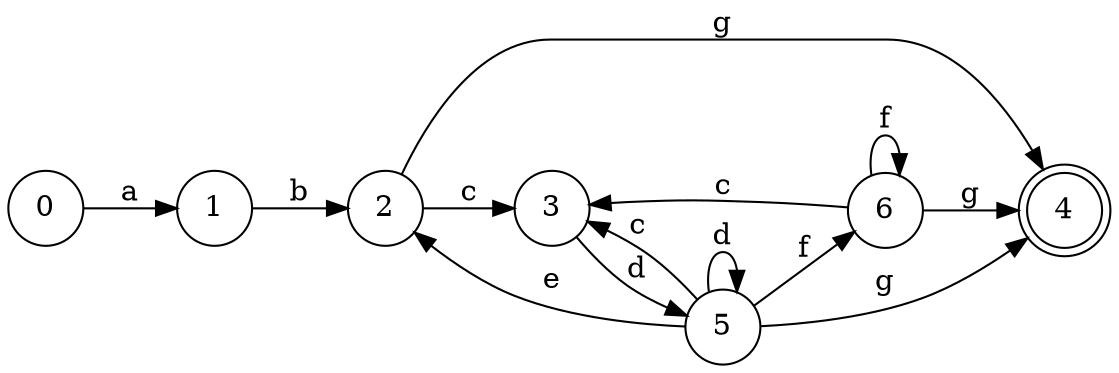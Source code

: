 digraph G
{
	rankdir = "LR";
	node[shape=circle];
	4[shape=doublecircle];
	0->1[label="a"];
	1->2[label="b"];
	2->3[label="c"];
	2->4[label="g"];
	3->5[label="d"];
	5->3[label="c"];
	5->5[label="d"];
	5->2[label="e"];
	5->6[label="f"];
	5->4[label="g"];
	6->3[label="c"];
	6->6[label="f"];
	6->4[label="g"];
}